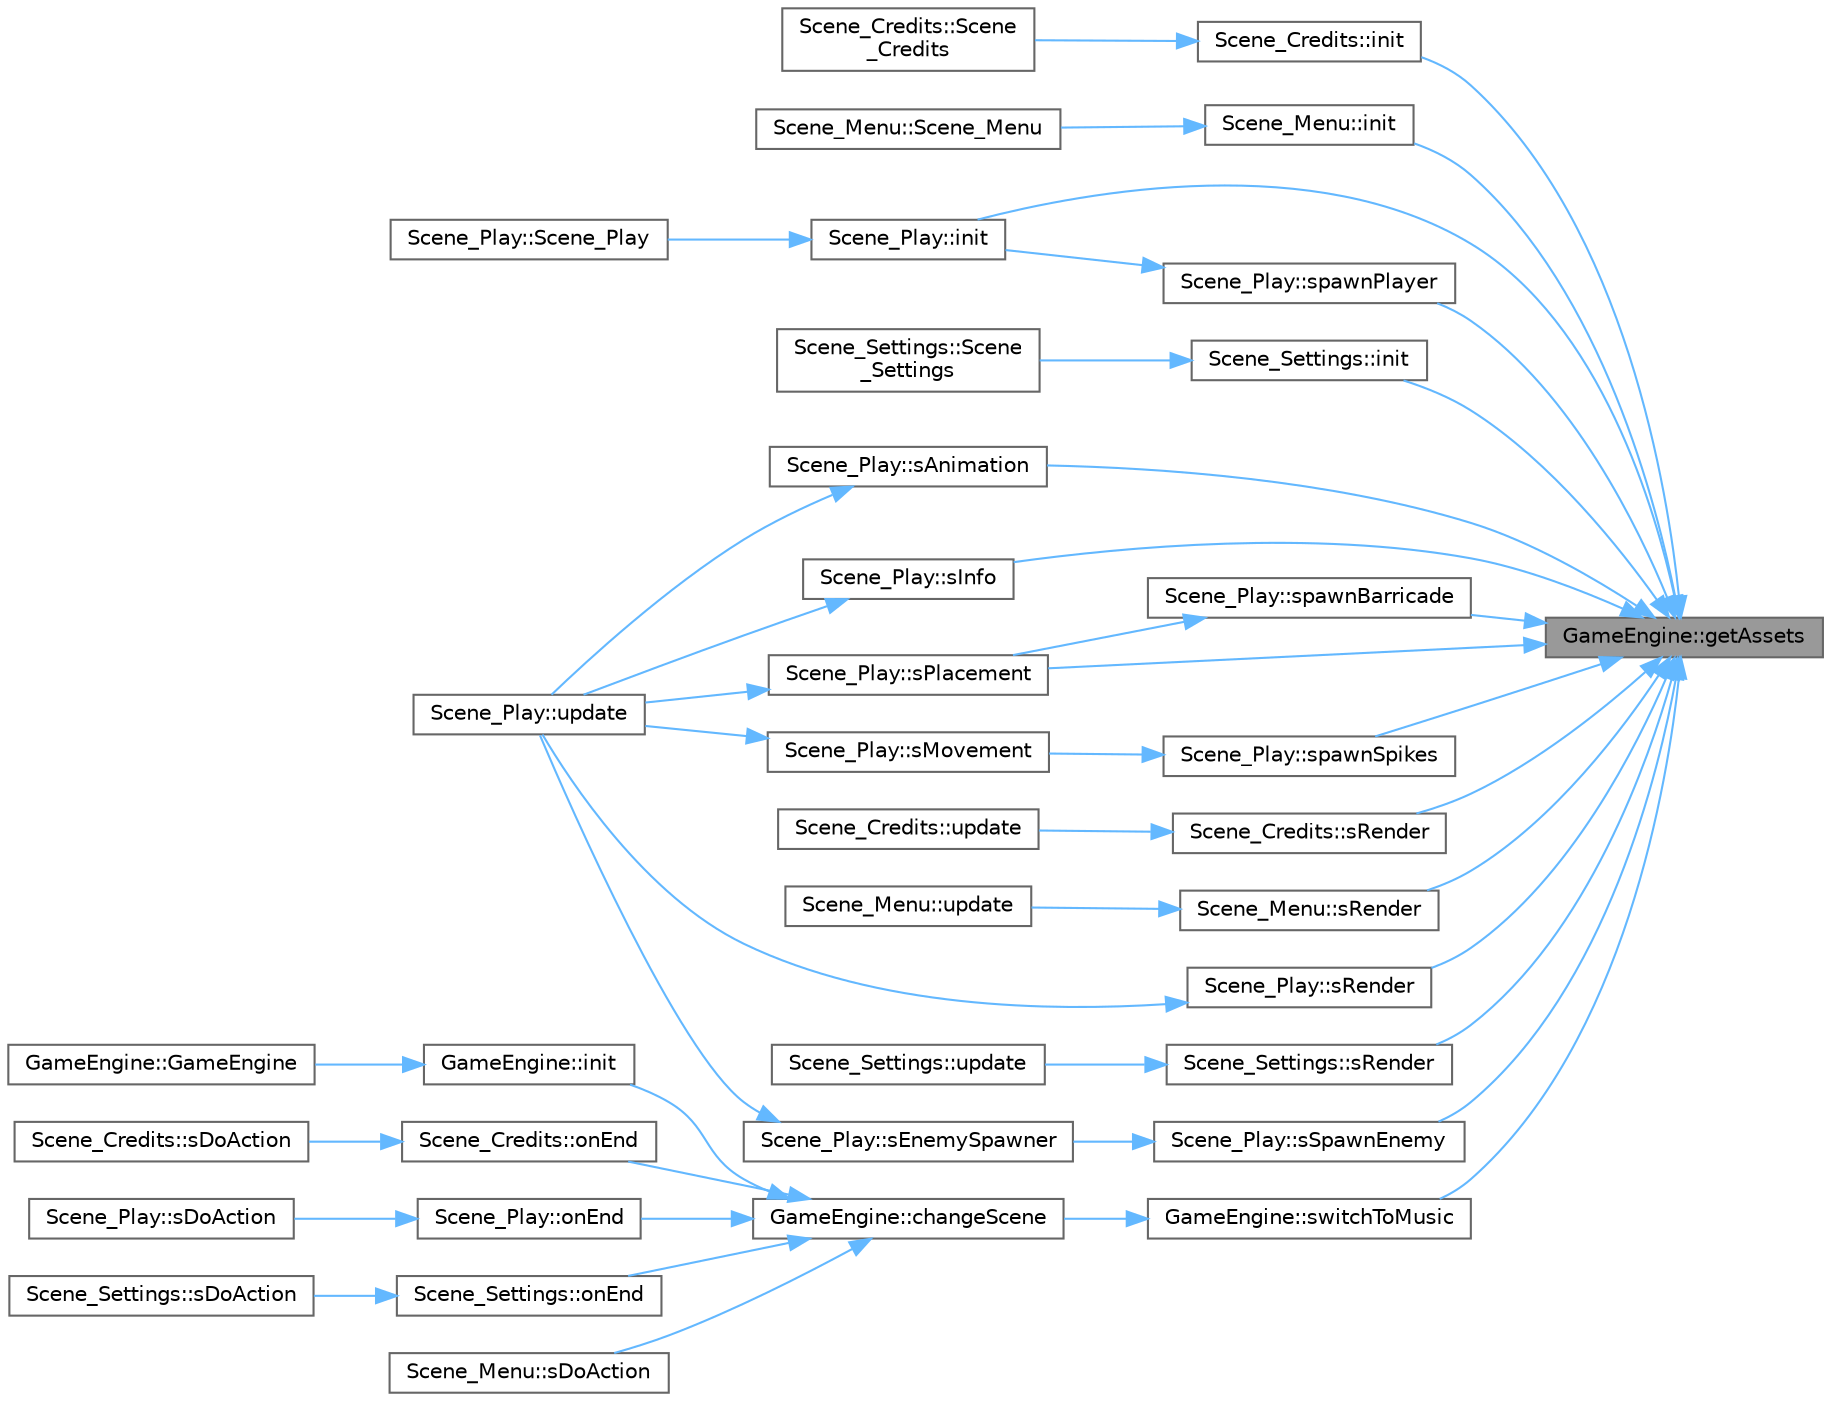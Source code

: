 digraph "GameEngine::getAssets"
{
 // LATEX_PDF_SIZE
  bgcolor="transparent";
  edge [fontname=Helvetica,fontsize=10,labelfontname=Helvetica,labelfontsize=10];
  node [fontname=Helvetica,fontsize=10,shape=box,height=0.2,width=0.4];
  rankdir="RL";
  Node1 [id="Node000001",label="GameEngine::getAssets",height=0.2,width=0.4,color="gray40", fillcolor="grey60", style="filled", fontcolor="black",tooltip=" "];
  Node1 -> Node2 [id="edge44_Node000001_Node000002",dir="back",color="steelblue1",style="solid",tooltip=" "];
  Node2 [id="Node000002",label="Scene_Credits::init",height=0.2,width=0.4,color="grey40", fillcolor="white", style="filled",URL="$class_scene___credits.html#a9709682aa896ca81bca0ff1389aeb81b",tooltip="text for the menu"];
  Node2 -> Node3 [id="edge45_Node000002_Node000003",dir="back",color="steelblue1",style="solid",tooltip=" "];
  Node3 [id="Node000003",label="Scene_Credits::Scene\l_Credits",height=0.2,width=0.4,color="grey40", fillcolor="white", style="filled",URL="$class_scene___credits.html#a116fe838117406dd88dba69220b25d81",tooltip="constructor for play scene that receives the pointer to the game engine"];
  Node1 -> Node4 [id="edge46_Node000001_Node000004",dir="back",color="steelblue1",style="solid",tooltip=" "];
  Node4 [id="Node000004",label="Scene_Menu::init",height=0.2,width=0.4,color="grey40", fillcolor="white", style="filled",URL="$class_scene___menu.html#ac333bd8b02726ee6db5706219e70073e",tooltip=" "];
  Node4 -> Node5 [id="edge47_Node000004_Node000005",dir="back",color="steelblue1",style="solid",tooltip=" "];
  Node5 [id="Node000005",label="Scene_Menu::Scene_Menu",height=0.2,width=0.4,color="grey40", fillcolor="white", style="filled",URL="$class_scene___menu.html#a0d71fab24a893ff0b270271180186b65",tooltip=" "];
  Node1 -> Node6 [id="edge48_Node000001_Node000006",dir="back",color="steelblue1",style="solid",tooltip=" "];
  Node6 [id="Node000006",label="Scene_Play::init",height=0.2,width=0.4,color="grey40", fillcolor="white", style="filled",URL="$class_scene___play.html#a4b51ea641e8b7a3f6313f5fc4acae99b",tooltip=" "];
  Node6 -> Node7 [id="edge49_Node000006_Node000007",dir="back",color="steelblue1",style="solid",tooltip=" "];
  Node7 [id="Node000007",label="Scene_Play::Scene_Play",height=0.2,width=0.4,color="grey40", fillcolor="white", style="filled",URL="$class_scene___play.html#a2531be022aa16abd7c484b1a0f9b964f",tooltip=" "];
  Node1 -> Node8 [id="edge50_Node000001_Node000008",dir="back",color="steelblue1",style="solid",tooltip=" "];
  Node8 [id="Node000008",label="Scene_Settings::init",height=0.2,width=0.4,color="grey40", fillcolor="white", style="filled",URL="$class_scene___settings.html#a76b13e5709a76c73b7768859555f83bc",tooltip="Initial control scheme."];
  Node8 -> Node9 [id="edge51_Node000008_Node000009",dir="back",color="steelblue1",style="solid",tooltip=" "];
  Node9 [id="Node000009",label="Scene_Settings::Scene\l_Settings",height=0.2,width=0.4,color="grey40", fillcolor="white", style="filled",URL="$class_scene___settings.html#aed9876c261637e7aa4f25c1c39261033",tooltip="constructor for play scene that receives the pointer to the game engine"];
  Node1 -> Node10 [id="edge52_Node000001_Node000010",dir="back",color="steelblue1",style="solid",tooltip=" "];
  Node10 [id="Node000010",label="Scene_Play::sAnimation",height=0.2,width=0.4,color="grey40", fillcolor="white", style="filled",URL="$class_scene___play.html#a5b9a11e45810897bedab64740342ef01",tooltip=" "];
  Node10 -> Node11 [id="edge53_Node000010_Node000011",dir="back",color="steelblue1",style="solid",tooltip=" "];
  Node11 [id="Node000011",label="Scene_Play::update",height=0.2,width=0.4,color="grey40", fillcolor="white", style="filled",URL="$class_scene___play.html#a416e630ef10fac7e34855babea499700",tooltip=" "];
  Node1 -> Node12 [id="edge54_Node000001_Node000012",dir="back",color="steelblue1",style="solid",tooltip=" "];
  Node12 [id="Node000012",label="Scene_Play::sInfo",height=0.2,width=0.4,color="grey40", fillcolor="white", style="filled",URL="$class_scene___play.html#a2a3c0b2bbdd396f370faaf2ae19b87db",tooltip=" "];
  Node12 -> Node11 [id="edge55_Node000012_Node000011",dir="back",color="steelblue1",style="solid",tooltip=" "];
  Node1 -> Node13 [id="edge56_Node000001_Node000013",dir="back",color="steelblue1",style="solid",tooltip=" "];
  Node13 [id="Node000013",label="Scene_Play::spawnBarricade",height=0.2,width=0.4,color="grey40", fillcolor="white", style="filled",URL="$class_scene___play.html#a5f4c81de78c16c90d1099e9b3f0ce92b",tooltip=" "];
  Node13 -> Node14 [id="edge57_Node000013_Node000014",dir="back",color="steelblue1",style="solid",tooltip=" "];
  Node14 [id="Node000014",label="Scene_Play::sPlacement",height=0.2,width=0.4,color="grey40", fillcolor="white", style="filled",URL="$class_scene___play.html#aaaa8f51ec7e85f23a999307ceaa1236a",tooltip=" "];
  Node14 -> Node11 [id="edge58_Node000014_Node000011",dir="back",color="steelblue1",style="solid",tooltip=" "];
  Node1 -> Node15 [id="edge59_Node000001_Node000015",dir="back",color="steelblue1",style="solid",tooltip=" "];
  Node15 [id="Node000015",label="Scene_Play::spawnPlayer",height=0.2,width=0.4,color="grey40", fillcolor="white", style="filled",URL="$class_scene___play.html#aa4fb330c856093ee8dbb0589852fbcfb",tooltip=" "];
  Node15 -> Node6 [id="edge60_Node000015_Node000006",dir="back",color="steelblue1",style="solid",tooltip=" "];
  Node1 -> Node16 [id="edge61_Node000001_Node000016",dir="back",color="steelblue1",style="solid",tooltip=" "];
  Node16 [id="Node000016",label="Scene_Play::spawnSpikes",height=0.2,width=0.4,color="grey40", fillcolor="white", style="filled",URL="$class_scene___play.html#a8dcc60d0a600916e20dd8a6ae1c2b8a9",tooltip=" "];
  Node16 -> Node17 [id="edge62_Node000016_Node000017",dir="back",color="steelblue1",style="solid",tooltip=" "];
  Node17 [id="Node000017",label="Scene_Play::sMovement",height=0.2,width=0.4,color="grey40", fillcolor="white", style="filled",URL="$class_scene___play.html#ae80c24b0bb449025d718c9b6dba8d619",tooltip=" "];
  Node17 -> Node11 [id="edge63_Node000017_Node000011",dir="back",color="steelblue1",style="solid",tooltip=" "];
  Node1 -> Node14 [id="edge64_Node000001_Node000014",dir="back",color="steelblue1",style="solid",tooltip=" "];
  Node1 -> Node18 [id="edge65_Node000001_Node000018",dir="back",color="steelblue1",style="solid",tooltip=" "];
  Node18 [id="Node000018",label="Scene_Credits::sRender",height=0.2,width=0.4,color="grey40", fillcolor="white", style="filled",URL="$class_scene___credits.html#a9c6466de3294b1dbdf94203fb7540d3b",tooltip="virtual method of the base class"];
  Node18 -> Node19 [id="edge66_Node000018_Node000019",dir="back",color="steelblue1",style="solid",tooltip=" "];
  Node19 [id="Node000019",label="Scene_Credits::update",height=0.2,width=0.4,color="grey40", fillcolor="white", style="filled",URL="$class_scene___credits.html#af989f5130f6792f59972670b32211b54",tooltip=" "];
  Node1 -> Node20 [id="edge67_Node000001_Node000020",dir="back",color="steelblue1",style="solid",tooltip=" "];
  Node20 [id="Node000020",label="Scene_Menu::sRender",height=0.2,width=0.4,color="grey40", fillcolor="white", style="filled",URL="$class_scene___menu.html#a4aa2a808fcf50c6767998657d3f4657e",tooltip=" "];
  Node20 -> Node21 [id="edge68_Node000020_Node000021",dir="back",color="steelblue1",style="solid",tooltip=" "];
  Node21 [id="Node000021",label="Scene_Menu::update",height=0.2,width=0.4,color="grey40", fillcolor="white", style="filled",URL="$class_scene___menu.html#a46cf38bd4128df45b9b11bab2c4484f0",tooltip=" "];
  Node1 -> Node22 [id="edge69_Node000001_Node000022",dir="back",color="steelblue1",style="solid",tooltip=" "];
  Node22 [id="Node000022",label="Scene_Play::sRender",height=0.2,width=0.4,color="grey40", fillcolor="white", style="filled",URL="$class_scene___play.html#a6ab634d841861b45bb684b6e8ce899a2",tooltip=" "];
  Node22 -> Node11 [id="edge70_Node000022_Node000011",dir="back",color="steelblue1",style="solid",tooltip=" "];
  Node1 -> Node23 [id="edge71_Node000001_Node000023",dir="back",color="steelblue1",style="solid",tooltip=" "];
  Node23 [id="Node000023",label="Scene_Settings::sRender",height=0.2,width=0.4,color="grey40", fillcolor="white", style="filled",URL="$class_scene___settings.html#adef765b0de1cab51176913b143c6f0bc",tooltip="virtual method of the base class"];
  Node23 -> Node24 [id="edge72_Node000023_Node000024",dir="back",color="steelblue1",style="solid",tooltip=" "];
  Node24 [id="Node000024",label="Scene_Settings::update",height=0.2,width=0.4,color="grey40", fillcolor="white", style="filled",URL="$class_scene___settings.html#a54f6f5a3c647bb750b697ff362af7a76",tooltip=" "];
  Node1 -> Node25 [id="edge73_Node000001_Node000025",dir="back",color="steelblue1",style="solid",tooltip=" "];
  Node25 [id="Node000025",label="Scene_Play::sSpawnEnemy",height=0.2,width=0.4,color="grey40", fillcolor="white", style="filled",URL="$class_scene___play.html#a4ec6b3ff26ed80eb2f14d8a0b3e796ed",tooltip=" "];
  Node25 -> Node26 [id="edge74_Node000025_Node000026",dir="back",color="steelblue1",style="solid",tooltip=" "];
  Node26 [id="Node000026",label="Scene_Play::sEnemySpawner",height=0.2,width=0.4,color="grey40", fillcolor="white", style="filled",URL="$class_scene___play.html#aa8f46ce13b675726739c0b2c00449f65",tooltip=" "];
  Node26 -> Node11 [id="edge75_Node000026_Node000011",dir="back",color="steelblue1",style="solid",tooltip=" "];
  Node1 -> Node27 [id="edge76_Node000001_Node000027",dir="back",color="steelblue1",style="solid",tooltip=" "];
  Node27 [id="Node000027",label="GameEngine::switchToMusic",height=0.2,width=0.4,color="grey40", fillcolor="white", style="filled",URL="$class_game_engine.html#aba79db1d04e0133ad1273ce885434117",tooltip=" "];
  Node27 -> Node28 [id="edge77_Node000027_Node000028",dir="back",color="steelblue1",style="solid",tooltip=" "];
  Node28 [id="Node000028",label="GameEngine::changeScene",height=0.2,width=0.4,color="grey40", fillcolor="white", style="filled",URL="$class_game_engine.html#a41a16489bd3b05403545a700f7f9e88e",tooltip=" "];
  Node28 -> Node29 [id="edge78_Node000028_Node000029",dir="back",color="steelblue1",style="solid",tooltip=" "];
  Node29 [id="Node000029",label="GameEngine::init",height=0.2,width=0.4,color="grey40", fillcolor="white", style="filled",URL="$class_game_engine.html#afdc1acd2cec0663921353540226aa839",tooltip=" "];
  Node29 -> Node30 [id="edge79_Node000029_Node000030",dir="back",color="steelblue1",style="solid",tooltip=" "];
  Node30 [id="Node000030",label="GameEngine::GameEngine",height=0.2,width=0.4,color="grey40", fillcolor="white", style="filled",URL="$class_game_engine.html#a0ca18eba2a25a6a92fc8434d146d9299",tooltip=" "];
  Node28 -> Node31 [id="edge80_Node000028_Node000031",dir="back",color="steelblue1",style="solid",tooltip=" "];
  Node31 [id="Node000031",label="Scene_Credits::onEnd",height=0.2,width=0.4,color="grey40", fillcolor="white", style="filled",URL="$class_scene___credits.html#a1f5cceef6b2bd640f501a924602984fe",tooltip=" "];
  Node31 -> Node32 [id="edge81_Node000031_Node000032",dir="back",color="steelblue1",style="solid",tooltip=" "];
  Node32 [id="Node000032",label="Scene_Credits::sDoAction",height=0.2,width=0.4,color="grey40", fillcolor="white", style="filled",URL="$class_scene___credits.html#a7f0d1e351a35aeae0f7743bbdb9529b5",tooltip=" "];
  Node28 -> Node33 [id="edge82_Node000028_Node000033",dir="back",color="steelblue1",style="solid",tooltip=" "];
  Node33 [id="Node000033",label="Scene_Play::onEnd",height=0.2,width=0.4,color="grey40", fillcolor="white", style="filled",URL="$class_scene___play.html#a608db7a88064f779d2a3a42f47af3958",tooltip=" "];
  Node33 -> Node34 [id="edge83_Node000033_Node000034",dir="back",color="steelblue1",style="solid",tooltip=" "];
  Node34 [id="Node000034",label="Scene_Play::sDoAction",height=0.2,width=0.4,color="grey40", fillcolor="white", style="filled",URL="$class_scene___play.html#a34a74b594e4c984c13462c71cc5d9962",tooltip=" "];
  Node28 -> Node35 [id="edge84_Node000028_Node000035",dir="back",color="steelblue1",style="solid",tooltip=" "];
  Node35 [id="Node000035",label="Scene_Settings::onEnd",height=0.2,width=0.4,color="grey40", fillcolor="white", style="filled",URL="$class_scene___settings.html#a25488bed750f7bbaed6fb7b1a31f6629",tooltip=" "];
  Node35 -> Node36 [id="edge85_Node000035_Node000036",dir="back",color="steelblue1",style="solid",tooltip=" "];
  Node36 [id="Node000036",label="Scene_Settings::sDoAction",height=0.2,width=0.4,color="grey40", fillcolor="white", style="filled",URL="$class_scene___settings.html#a4da6738ad070d4fb99ce3675e636b160",tooltip=" "];
  Node28 -> Node37 [id="edge86_Node000028_Node000037",dir="back",color="steelblue1",style="solid",tooltip=" "];
  Node37 [id="Node000037",label="Scene_Menu::sDoAction",height=0.2,width=0.4,color="grey40", fillcolor="white", style="filled",URL="$class_scene___menu.html#a1293fb9b99a662d7fa6416fbcf857541",tooltip=" "];
}
